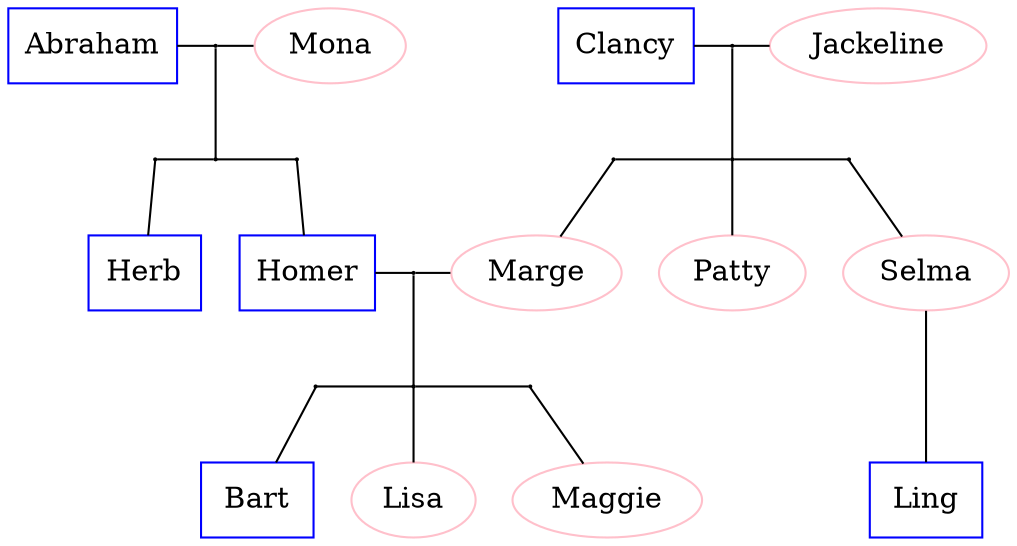 digraph {
  edge [dir=none];
  node [shape=box];
  graph [bgcolor=transparent];

  "Herb"      [shape=box, regular=0, color="blue"] ;
  "Homer"     [shape=box, regular=0, color="blue"] ;
  "Marge"     [shape=oval, regular=0, color="pink"] ;
  "Clancy"    [shape=box, regular=0, color="blue"] ;
  "Jackeline" [shape=oval, regular=0, color="pink"] ;
  "Abraham"   [shape=box, regular=0, color="blue"] ;
  "Mona"      [shape=oval, regular=0, color="pink"] ;
  "Patty"     [shape=oval, regular=0, color="pink"] ;
  "Selma"     [shape=oval, regular=0, color="pink"] ;
  "Bart"      [shape=box, regular=0, color="blue"] ;
  "Lisa"      [shape=oval, regular=0, color="pink"] ;
  "Maggie"    [shape=oval, regular=0, color="pink"] ;
  "Ling"      [shape=box, regular=0, color="blue"] ;

  a1 [shape=circle,label="",height=0.01,width=0.01];
  b1 [shape=circle,label="",height=0.01,width=0.01];
  b2 [shape=circle,label="",height=0.01,width=0.01];
  b3 [shape=circle,label="",height=0.01,width=0.01];
  {rank=same; Abraham -> a1 -> Mona};
  {rank=same; b1 -> b2 -> b3};
  {rank=same; Herb; Homer};
  a1 -> b2
  b1 -> Herb
  b3 -> Homer

  p1 [shape=circle,label="",height=0.01,width=0.01];
  q1 [shape=circle,label="",height=0.01,width=0.01];
  q2 [shape=circle,label="",height=0.01,width=0.01];
  q3 [shape=circle,label="",height=0.01,width=0.01];
  {rank=same; Homer -> p1 -> Marge};
  {rank=same; q1 -> q2 -> q3};
  {rank=same; Bart; Lisa; Maggie};
  p1 -> q2;
  q1 -> Bart;
  q2 -> Lisa;
  q3 -> Maggie;

  x1 [shape=circle,label="",height=0.01,width=0.01];
  y1 [shape=circle,label="",height=0.01,width=0.01];
  y2 [shape=circle,label="",height=0.01,width=0.01];
  y3 [shape=circle,label="",height=0.01,width=0.01];
  {rank=same; Clancy -> x1 -> Jackeline};
  {rank=same; y1 -> y2 -> y3};
  {rank=same; Marge; Patty; Selma};
  {rank=same; Bart; Ling}
  x1 -> y2;
  y1 -> Marge;
  y2 -> Patty;
  y3 -> Selma;
  Selma -> Ling;
}